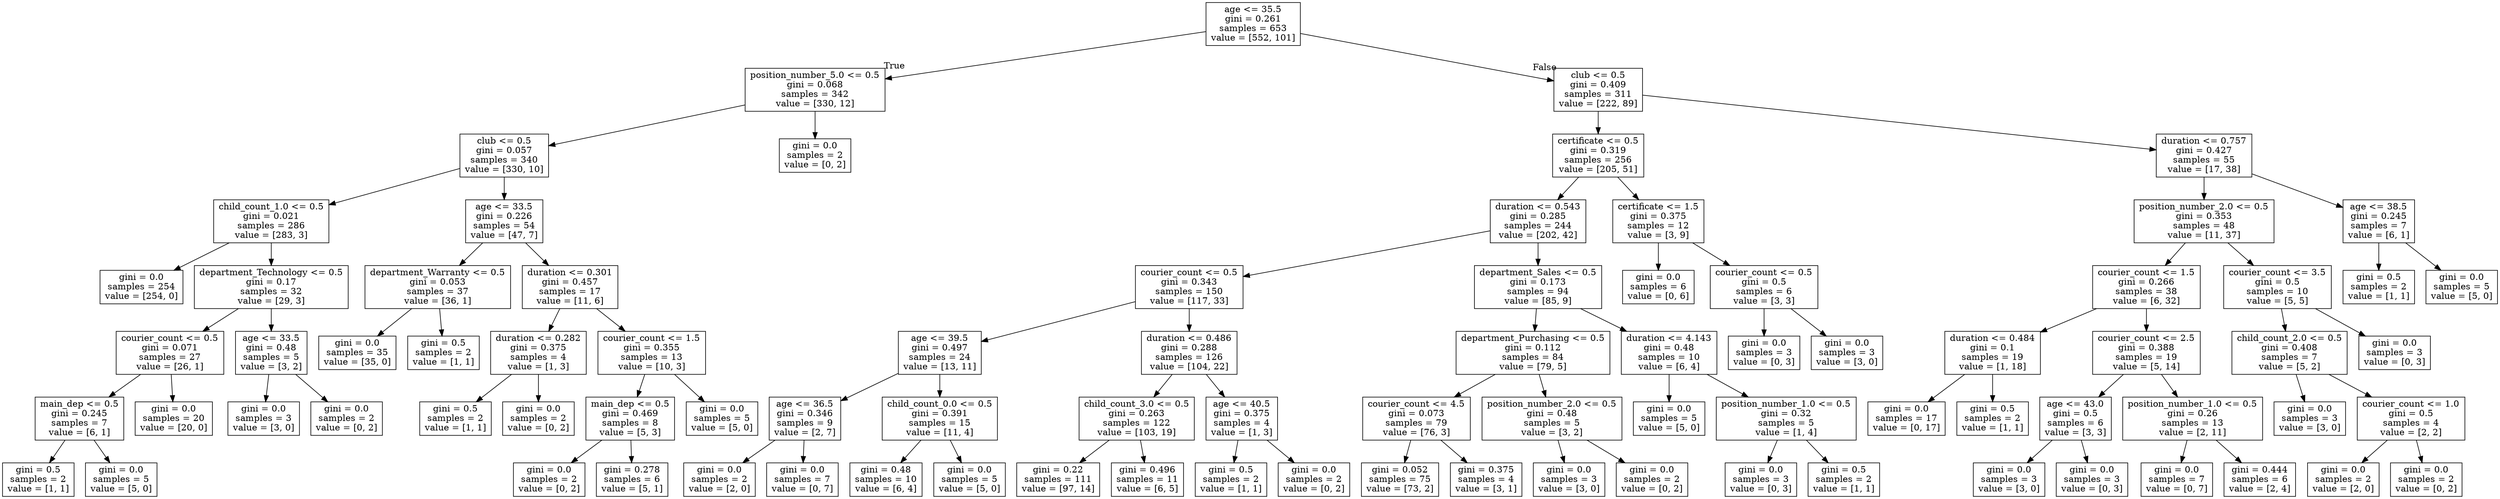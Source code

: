 digraph Tree {
node [shape=box] ;
0 [label="age <= 35.5\ngini = 0.261\nsamples = 653\nvalue = [552, 101]"] ;
1 [label="position_number_5.0 <= 0.5\ngini = 0.068\nsamples = 342\nvalue = [330, 12]"] ;
0 -> 1 [labeldistance=2.5, labelangle=45, headlabel="True"] ;
2 [label="club <= 0.5\ngini = 0.057\nsamples = 340\nvalue = [330, 10]"] ;
1 -> 2 ;
3 [label="child_count_1.0 <= 0.5\ngini = 0.021\nsamples = 286\nvalue = [283, 3]"] ;
2 -> 3 ;
4 [label="gini = 0.0\nsamples = 254\nvalue = [254, 0]"] ;
3 -> 4 ;
5 [label="department_Technology <= 0.5\ngini = 0.17\nsamples = 32\nvalue = [29, 3]"] ;
3 -> 5 ;
6 [label="courier_count <= 0.5\ngini = 0.071\nsamples = 27\nvalue = [26, 1]"] ;
5 -> 6 ;
7 [label="main_dep <= 0.5\ngini = 0.245\nsamples = 7\nvalue = [6, 1]"] ;
6 -> 7 ;
8 [label="gini = 0.5\nsamples = 2\nvalue = [1, 1]"] ;
7 -> 8 ;
9 [label="gini = 0.0\nsamples = 5\nvalue = [5, 0]"] ;
7 -> 9 ;
10 [label="gini = 0.0\nsamples = 20\nvalue = [20, 0]"] ;
6 -> 10 ;
11 [label="age <= 33.5\ngini = 0.48\nsamples = 5\nvalue = [3, 2]"] ;
5 -> 11 ;
12 [label="gini = 0.0\nsamples = 3\nvalue = [3, 0]"] ;
11 -> 12 ;
13 [label="gini = 0.0\nsamples = 2\nvalue = [0, 2]"] ;
11 -> 13 ;
14 [label="age <= 33.5\ngini = 0.226\nsamples = 54\nvalue = [47, 7]"] ;
2 -> 14 ;
15 [label="department_Warranty <= 0.5\ngini = 0.053\nsamples = 37\nvalue = [36, 1]"] ;
14 -> 15 ;
16 [label="gini = 0.0\nsamples = 35\nvalue = [35, 0]"] ;
15 -> 16 ;
17 [label="gini = 0.5\nsamples = 2\nvalue = [1, 1]"] ;
15 -> 17 ;
18 [label="duration <= 0.301\ngini = 0.457\nsamples = 17\nvalue = [11, 6]"] ;
14 -> 18 ;
19 [label="duration <= 0.282\ngini = 0.375\nsamples = 4\nvalue = [1, 3]"] ;
18 -> 19 ;
20 [label="gini = 0.5\nsamples = 2\nvalue = [1, 1]"] ;
19 -> 20 ;
21 [label="gini = 0.0\nsamples = 2\nvalue = [0, 2]"] ;
19 -> 21 ;
22 [label="courier_count <= 1.5\ngini = 0.355\nsamples = 13\nvalue = [10, 3]"] ;
18 -> 22 ;
23 [label="main_dep <= 0.5\ngini = 0.469\nsamples = 8\nvalue = [5, 3]"] ;
22 -> 23 ;
24 [label="gini = 0.0\nsamples = 2\nvalue = [0, 2]"] ;
23 -> 24 ;
25 [label="gini = 0.278\nsamples = 6\nvalue = [5, 1]"] ;
23 -> 25 ;
26 [label="gini = 0.0\nsamples = 5\nvalue = [5, 0]"] ;
22 -> 26 ;
27 [label="gini = 0.0\nsamples = 2\nvalue = [0, 2]"] ;
1 -> 27 ;
28 [label="club <= 0.5\ngini = 0.409\nsamples = 311\nvalue = [222, 89]"] ;
0 -> 28 [labeldistance=2.5, labelangle=-45, headlabel="False"] ;
29 [label="certificate <= 0.5\ngini = 0.319\nsamples = 256\nvalue = [205, 51]"] ;
28 -> 29 ;
30 [label="duration <= 0.543\ngini = 0.285\nsamples = 244\nvalue = [202, 42]"] ;
29 -> 30 ;
31 [label="courier_count <= 0.5\ngini = 0.343\nsamples = 150\nvalue = [117, 33]"] ;
30 -> 31 ;
32 [label="age <= 39.5\ngini = 0.497\nsamples = 24\nvalue = [13, 11]"] ;
31 -> 32 ;
33 [label="age <= 36.5\ngini = 0.346\nsamples = 9\nvalue = [2, 7]"] ;
32 -> 33 ;
34 [label="gini = 0.0\nsamples = 2\nvalue = [2, 0]"] ;
33 -> 34 ;
35 [label="gini = 0.0\nsamples = 7\nvalue = [0, 7]"] ;
33 -> 35 ;
36 [label="child_count_0.0 <= 0.5\ngini = 0.391\nsamples = 15\nvalue = [11, 4]"] ;
32 -> 36 ;
37 [label="gini = 0.48\nsamples = 10\nvalue = [6, 4]"] ;
36 -> 37 ;
38 [label="gini = 0.0\nsamples = 5\nvalue = [5, 0]"] ;
36 -> 38 ;
39 [label="duration <= 0.486\ngini = 0.288\nsamples = 126\nvalue = [104, 22]"] ;
31 -> 39 ;
40 [label="child_count_3.0 <= 0.5\ngini = 0.263\nsamples = 122\nvalue = [103, 19]"] ;
39 -> 40 ;
41 [label="gini = 0.22\nsamples = 111\nvalue = [97, 14]"] ;
40 -> 41 ;
42 [label="gini = 0.496\nsamples = 11\nvalue = [6, 5]"] ;
40 -> 42 ;
43 [label="age <= 40.5\ngini = 0.375\nsamples = 4\nvalue = [1, 3]"] ;
39 -> 43 ;
44 [label="gini = 0.5\nsamples = 2\nvalue = [1, 1]"] ;
43 -> 44 ;
45 [label="gini = 0.0\nsamples = 2\nvalue = [0, 2]"] ;
43 -> 45 ;
46 [label="department_Sales <= 0.5\ngini = 0.173\nsamples = 94\nvalue = [85, 9]"] ;
30 -> 46 ;
47 [label="department_Purchasing <= 0.5\ngini = 0.112\nsamples = 84\nvalue = [79, 5]"] ;
46 -> 47 ;
48 [label="courier_count <= 4.5\ngini = 0.073\nsamples = 79\nvalue = [76, 3]"] ;
47 -> 48 ;
49 [label="gini = 0.052\nsamples = 75\nvalue = [73, 2]"] ;
48 -> 49 ;
50 [label="gini = 0.375\nsamples = 4\nvalue = [3, 1]"] ;
48 -> 50 ;
51 [label="position_number_2.0 <= 0.5\ngini = 0.48\nsamples = 5\nvalue = [3, 2]"] ;
47 -> 51 ;
52 [label="gini = 0.0\nsamples = 3\nvalue = [3, 0]"] ;
51 -> 52 ;
53 [label="gini = 0.0\nsamples = 2\nvalue = [0, 2]"] ;
51 -> 53 ;
54 [label="duration <= 4.143\ngini = 0.48\nsamples = 10\nvalue = [6, 4]"] ;
46 -> 54 ;
55 [label="gini = 0.0\nsamples = 5\nvalue = [5, 0]"] ;
54 -> 55 ;
56 [label="position_number_1.0 <= 0.5\ngini = 0.32\nsamples = 5\nvalue = [1, 4]"] ;
54 -> 56 ;
57 [label="gini = 0.0\nsamples = 3\nvalue = [0, 3]"] ;
56 -> 57 ;
58 [label="gini = 0.5\nsamples = 2\nvalue = [1, 1]"] ;
56 -> 58 ;
59 [label="certificate <= 1.5\ngini = 0.375\nsamples = 12\nvalue = [3, 9]"] ;
29 -> 59 ;
60 [label="gini = 0.0\nsamples = 6\nvalue = [0, 6]"] ;
59 -> 60 ;
61 [label="courier_count <= 0.5\ngini = 0.5\nsamples = 6\nvalue = [3, 3]"] ;
59 -> 61 ;
62 [label="gini = 0.0\nsamples = 3\nvalue = [0, 3]"] ;
61 -> 62 ;
63 [label="gini = 0.0\nsamples = 3\nvalue = [3, 0]"] ;
61 -> 63 ;
64 [label="duration <= 0.757\ngini = 0.427\nsamples = 55\nvalue = [17, 38]"] ;
28 -> 64 ;
65 [label="position_number_2.0 <= 0.5\ngini = 0.353\nsamples = 48\nvalue = [11, 37]"] ;
64 -> 65 ;
66 [label="courier_count <= 1.5\ngini = 0.266\nsamples = 38\nvalue = [6, 32]"] ;
65 -> 66 ;
67 [label="duration <= 0.484\ngini = 0.1\nsamples = 19\nvalue = [1, 18]"] ;
66 -> 67 ;
68 [label="gini = 0.0\nsamples = 17\nvalue = [0, 17]"] ;
67 -> 68 ;
69 [label="gini = 0.5\nsamples = 2\nvalue = [1, 1]"] ;
67 -> 69 ;
70 [label="courier_count <= 2.5\ngini = 0.388\nsamples = 19\nvalue = [5, 14]"] ;
66 -> 70 ;
71 [label="age <= 43.0\ngini = 0.5\nsamples = 6\nvalue = [3, 3]"] ;
70 -> 71 ;
72 [label="gini = 0.0\nsamples = 3\nvalue = [3, 0]"] ;
71 -> 72 ;
73 [label="gini = 0.0\nsamples = 3\nvalue = [0, 3]"] ;
71 -> 73 ;
74 [label="position_number_1.0 <= 0.5\ngini = 0.26\nsamples = 13\nvalue = [2, 11]"] ;
70 -> 74 ;
75 [label="gini = 0.0\nsamples = 7\nvalue = [0, 7]"] ;
74 -> 75 ;
76 [label="gini = 0.444\nsamples = 6\nvalue = [2, 4]"] ;
74 -> 76 ;
77 [label="courier_count <= 3.5\ngini = 0.5\nsamples = 10\nvalue = [5, 5]"] ;
65 -> 77 ;
78 [label="child_count_2.0 <= 0.5\ngini = 0.408\nsamples = 7\nvalue = [5, 2]"] ;
77 -> 78 ;
79 [label="gini = 0.0\nsamples = 3\nvalue = [3, 0]"] ;
78 -> 79 ;
80 [label="courier_count <= 1.0\ngini = 0.5\nsamples = 4\nvalue = [2, 2]"] ;
78 -> 80 ;
81 [label="gini = 0.0\nsamples = 2\nvalue = [2, 0]"] ;
80 -> 81 ;
82 [label="gini = 0.0\nsamples = 2\nvalue = [0, 2]"] ;
80 -> 82 ;
83 [label="gini = 0.0\nsamples = 3\nvalue = [0, 3]"] ;
77 -> 83 ;
84 [label="age <= 38.5\ngini = 0.245\nsamples = 7\nvalue = [6, 1]"] ;
64 -> 84 ;
85 [label="gini = 0.5\nsamples = 2\nvalue = [1, 1]"] ;
84 -> 85 ;
86 [label="gini = 0.0\nsamples = 5\nvalue = [5, 0]"] ;
84 -> 86 ;
}